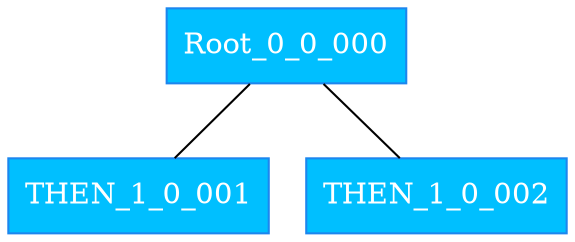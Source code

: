 digraph D {

node [fontcolor=white color=dodgerblue2 shape=box style=filled fillcolor=deepskyblue]
Root_0_0_000 -> THEN_1_0_001[arrowhead=none]
Root_0_0_000 -> THEN_1_0_002[arrowhead=none]
}